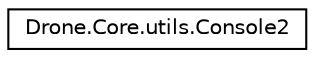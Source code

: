 digraph "Graphical Class Hierarchy"
{
  edge [fontname="Helvetica",fontsize="10",labelfontname="Helvetica",labelfontsize="10"];
  node [fontname="Helvetica",fontsize="10",shape=record];
  rankdir="LR";
  Node1 [label="Drone.Core.utils.Console2",height=0.2,width=0.4,color="black", fillcolor="white", style="filled",URL="$d1/dde/class_drone_1_1_core_1_1utils_1_1_console2.html"];
}
